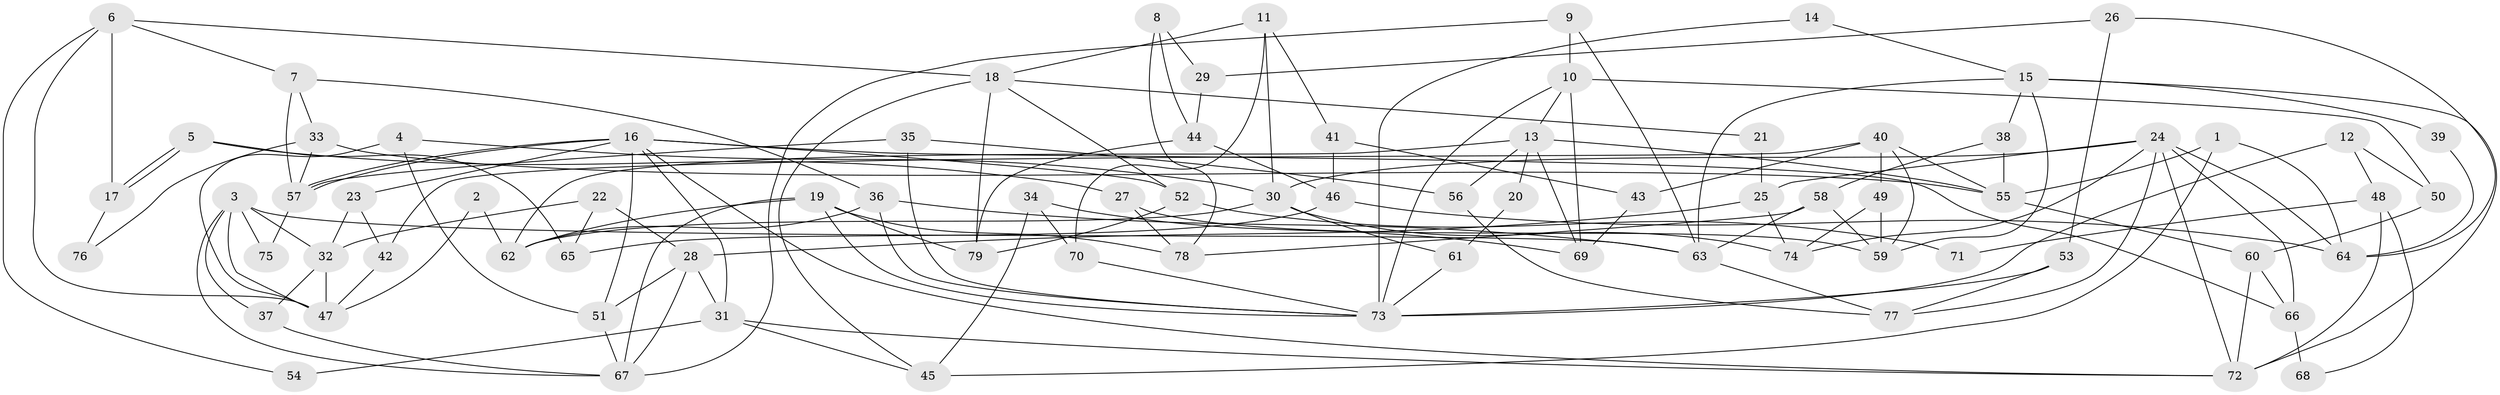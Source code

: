 // coarse degree distribution, {11: 0.0625, 8: 0.09375, 9: 0.0625, 6: 0.15625, 5: 0.09375, 10: 0.0625, 2: 0.15625, 4: 0.15625, 3: 0.125, 7: 0.03125}
// Generated by graph-tools (version 1.1) at 2025/50/03/04/25 22:50:58]
// undirected, 79 vertices, 158 edges
graph export_dot {
  node [color=gray90,style=filled];
  1;
  2;
  3;
  4;
  5;
  6;
  7;
  8;
  9;
  10;
  11;
  12;
  13;
  14;
  15;
  16;
  17;
  18;
  19;
  20;
  21;
  22;
  23;
  24;
  25;
  26;
  27;
  28;
  29;
  30;
  31;
  32;
  33;
  34;
  35;
  36;
  37;
  38;
  39;
  40;
  41;
  42;
  43;
  44;
  45;
  46;
  47;
  48;
  49;
  50;
  51;
  52;
  53;
  54;
  55;
  56;
  57;
  58;
  59;
  60;
  61;
  62;
  63;
  64;
  65;
  66;
  67;
  68;
  69;
  70;
  71;
  72;
  73;
  74;
  75;
  76;
  77;
  78;
  79;
  1 -- 45;
  1 -- 55;
  1 -- 64;
  2 -- 47;
  2 -- 62;
  3 -- 47;
  3 -- 63;
  3 -- 32;
  3 -- 37;
  3 -- 67;
  3 -- 75;
  4 -- 51;
  4 -- 30;
  4 -- 47;
  5 -- 65;
  5 -- 17;
  5 -- 17;
  5 -- 27;
  6 -- 7;
  6 -- 47;
  6 -- 17;
  6 -- 18;
  6 -- 54;
  7 -- 36;
  7 -- 57;
  7 -- 33;
  8 -- 29;
  8 -- 78;
  8 -- 44;
  9 -- 67;
  9 -- 63;
  9 -- 10;
  10 -- 73;
  10 -- 13;
  10 -- 50;
  10 -- 69;
  11 -- 41;
  11 -- 18;
  11 -- 30;
  11 -- 70;
  12 -- 73;
  12 -- 50;
  12 -- 48;
  13 -- 55;
  13 -- 20;
  13 -- 56;
  13 -- 62;
  13 -- 69;
  14 -- 73;
  14 -- 15;
  15 -- 72;
  15 -- 59;
  15 -- 38;
  15 -- 39;
  15 -- 63;
  16 -- 57;
  16 -- 57;
  16 -- 31;
  16 -- 23;
  16 -- 51;
  16 -- 52;
  16 -- 66;
  16 -- 72;
  17 -- 76;
  18 -- 79;
  18 -- 21;
  18 -- 45;
  18 -- 52;
  19 -- 67;
  19 -- 62;
  19 -- 73;
  19 -- 78;
  19 -- 79;
  20 -- 61;
  21 -- 25;
  22 -- 32;
  22 -- 28;
  22 -- 65;
  23 -- 32;
  23 -- 42;
  24 -- 72;
  24 -- 25;
  24 -- 30;
  24 -- 64;
  24 -- 66;
  24 -- 74;
  24 -- 77;
  25 -- 74;
  25 -- 28;
  26 -- 53;
  26 -- 64;
  26 -- 29;
  27 -- 59;
  27 -- 78;
  28 -- 67;
  28 -- 31;
  28 -- 51;
  29 -- 44;
  30 -- 61;
  30 -- 62;
  30 -- 74;
  31 -- 45;
  31 -- 72;
  31 -- 54;
  32 -- 37;
  32 -- 47;
  33 -- 57;
  33 -- 55;
  33 -- 76;
  34 -- 70;
  34 -- 69;
  34 -- 45;
  35 -- 73;
  35 -- 56;
  35 -- 57;
  36 -- 62;
  36 -- 63;
  36 -- 73;
  37 -- 67;
  38 -- 58;
  38 -- 55;
  39 -- 64;
  40 -- 55;
  40 -- 42;
  40 -- 43;
  40 -- 49;
  40 -- 59;
  41 -- 46;
  41 -- 43;
  42 -- 47;
  43 -- 69;
  44 -- 79;
  44 -- 46;
  46 -- 64;
  46 -- 65;
  48 -- 72;
  48 -- 68;
  48 -- 71;
  49 -- 74;
  49 -- 59;
  50 -- 60;
  51 -- 67;
  52 -- 71;
  52 -- 79;
  53 -- 77;
  53 -- 73;
  55 -- 60;
  56 -- 77;
  57 -- 75;
  58 -- 59;
  58 -- 78;
  58 -- 63;
  60 -- 66;
  60 -- 72;
  61 -- 73;
  63 -- 77;
  66 -- 68;
  70 -- 73;
}
